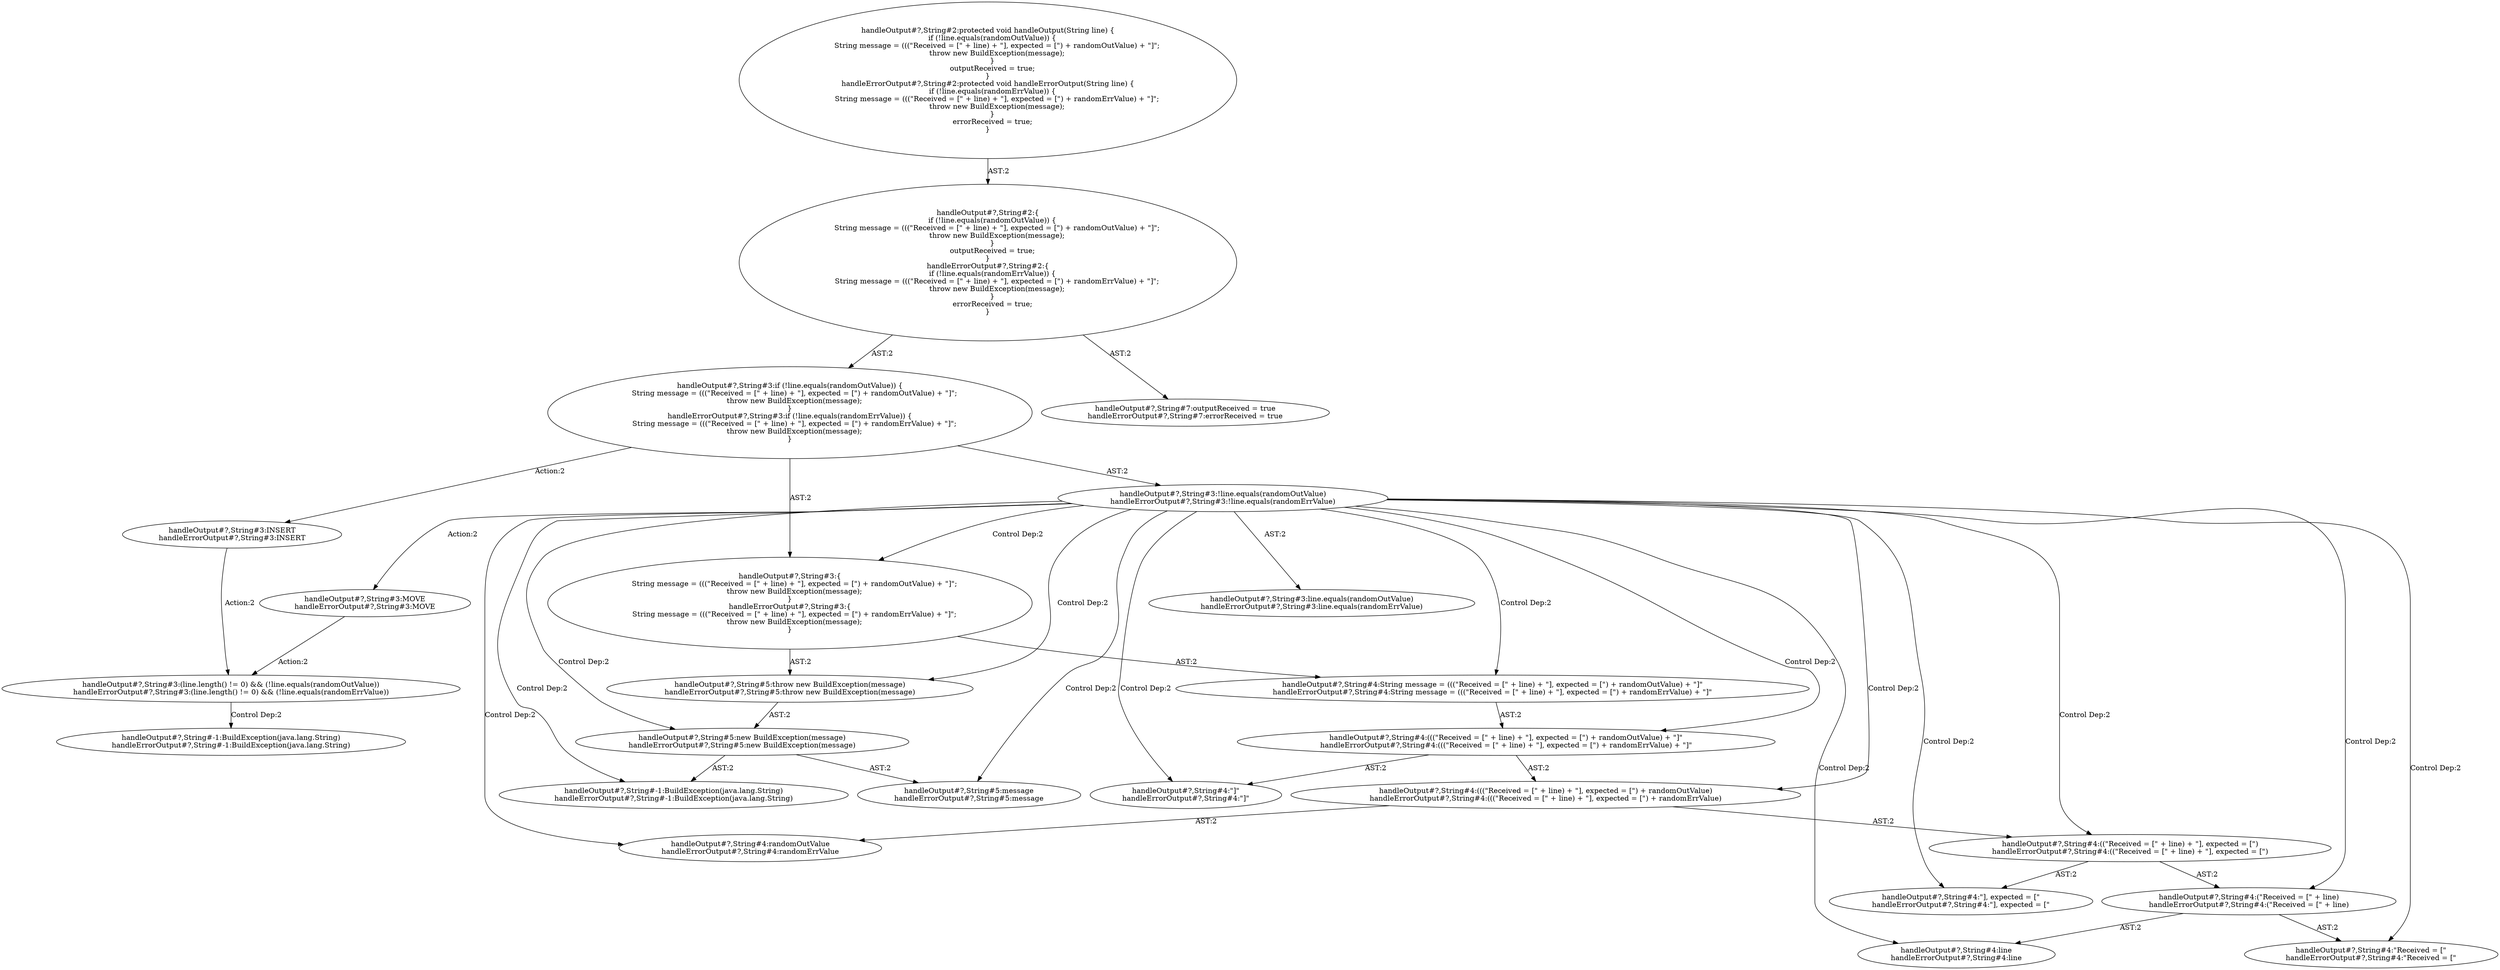 digraph "Pattern" {
0 [label="handleOutput#?,String#3:INSERT
handleErrorOutput#?,String#3:INSERT" shape=ellipse]
1 [label="handleOutput#?,String#3:if (!line.equals(randomOutValue)) \{
    String message = (((\"Received = [\" + line) + \"], expected = [\") + randomOutValue) + \"]\";
    throw new BuildException(message);
\}
handleErrorOutput#?,String#3:if (!line.equals(randomErrValue)) \{
    String message = (((\"Received = [\" + line) + \"], expected = [\") + randomErrValue) + \"]\";
    throw new BuildException(message);
\}" shape=ellipse]
2 [label="handleOutput#?,String#2:\{
    if (!line.equals(randomOutValue)) \{
        String message = (((\"Received = [\" + line) + \"], expected = [\") + randomOutValue) + \"]\";
        throw new BuildException(message);
    \}
    outputReceived = true;
\}
handleErrorOutput#?,String#2:\{
    if (!line.equals(randomErrValue)) \{
        String message = (((\"Received = [\" + line) + \"], expected = [\") + randomErrValue) + \"]\";
        throw new BuildException(message);
    \}
    errorReceived = true;
\}" shape=ellipse]
3 [label="handleOutput#?,String#2:protected void handleOutput(String line) \{
    if (!line.equals(randomOutValue)) \{
        String message = (((\"Received = [\" + line) + \"], expected = [\") + randomOutValue) + \"]\";
        throw new BuildException(message);
    \}
    outputReceived = true;
\}
handleErrorOutput#?,String#2:protected void handleErrorOutput(String line) \{
    if (!line.equals(randomErrValue)) \{
        String message = (((\"Received = [\" + line) + \"], expected = [\") + randomErrValue) + \"]\";
        throw new BuildException(message);
    \}
    errorReceived = true;
\}" shape=ellipse]
4 [label="handleOutput#?,String#7:outputReceived = true
handleErrorOutput#?,String#7:errorReceived = true" shape=ellipse]
5 [label="handleOutput#?,String#3:!line.equals(randomOutValue)
handleErrorOutput#?,String#3:!line.equals(randomErrValue)" shape=ellipse]
6 [label="handleOutput#?,String#3:line.equals(randomOutValue)
handleErrorOutput#?,String#3:line.equals(randomErrValue)" shape=ellipse]
7 [label="handleOutput#?,String#3:\{
    String message = (((\"Received = [\" + line) + \"], expected = [\") + randomOutValue) + \"]\";
    throw new BuildException(message);
\}
handleErrorOutput#?,String#3:\{
    String message = (((\"Received = [\" + line) + \"], expected = [\") + randomErrValue) + \"]\";
    throw new BuildException(message);
\}" shape=ellipse]
8 [label="handleOutput#?,String#4:String message = (((\"Received = [\" + line) + \"], expected = [\") + randomOutValue) + \"]\"
handleErrorOutput#?,String#4:String message = (((\"Received = [\" + line) + \"], expected = [\") + randomErrValue) + \"]\"" shape=ellipse]
9 [label="handleOutput#?,String#4:(((\"Received = [\" + line) + \"], expected = [\") + randomOutValue) + \"]\"
handleErrorOutput#?,String#4:(((\"Received = [\" + line) + \"], expected = [\") + randomErrValue) + \"]\"" shape=ellipse]
10 [label="handleOutput#?,String#4:(((\"Received = [\" + line) + \"], expected = [\") + randomOutValue)
handleErrorOutput#?,String#4:(((\"Received = [\" + line) + \"], expected = [\") + randomErrValue)" shape=ellipse]
11 [label="handleOutput#?,String#4:((\"Received = [\" + line) + \"], expected = [\")
handleErrorOutput#?,String#4:((\"Received = [\" + line) + \"], expected = [\")" shape=ellipse]
12 [label="handleOutput#?,String#4:(\"Received = [\" + line)
handleErrorOutput#?,String#4:(\"Received = [\" + line)" shape=ellipse]
13 [label="handleOutput#?,String#4:\"Received = [\"
handleErrorOutput#?,String#4:\"Received = [\"" shape=ellipse]
14 [label="handleOutput#?,String#4:line
handleErrorOutput#?,String#4:line" shape=ellipse]
15 [label="handleOutput#?,String#4:\"], expected = [\"
handleErrorOutput#?,String#4:\"], expected = [\"" shape=ellipse]
16 [label="handleOutput#?,String#4:randomOutValue
handleErrorOutput#?,String#4:randomErrValue" shape=ellipse]
17 [label="handleOutput#?,String#4:\"]\"
handleErrorOutput#?,String#4:\"]\"" shape=ellipse]
18 [label="handleOutput#?,String#5:throw new BuildException(message)
handleErrorOutput#?,String#5:throw new BuildException(message)" shape=ellipse]
19 [label="handleOutput#?,String#5:new BuildException(message)
handleErrorOutput#?,String#5:new BuildException(message)" shape=ellipse]
20 [label="handleOutput#?,String#-1:BuildException(java.lang.String)
handleErrorOutput#?,String#-1:BuildException(java.lang.String)" shape=ellipse]
21 [label="handleOutput#?,String#5:message
handleErrorOutput#?,String#5:message" shape=ellipse]
22 [label="handleOutput#?,String#3:MOVE
handleErrorOutput#?,String#3:MOVE" shape=ellipse]
23 [label="handleOutput#?,String#3:(line.length() != 0) && (!line.equals(randomOutValue))
handleErrorOutput#?,String#3:(line.length() != 0) && (!line.equals(randomErrValue))" shape=ellipse]
24 [label="handleOutput#?,String#-1:BuildException(java.lang.String)
handleErrorOutput#?,String#-1:BuildException(java.lang.String)" shape=ellipse]
0 -> 23 [label="Action:2"];
1 -> 0 [label="Action:2"];
1 -> 5 [label="AST:2"];
1 -> 7 [label="AST:2"];
2 -> 1 [label="AST:2"];
2 -> 4 [label="AST:2"];
3 -> 2 [label="AST:2"];
5 -> 6 [label="AST:2"];
5 -> 7 [label="Control Dep:2"];
5 -> 8 [label="Control Dep:2"];
5 -> 9 [label="Control Dep:2"];
5 -> 10 [label="Control Dep:2"];
5 -> 11 [label="Control Dep:2"];
5 -> 12 [label="Control Dep:2"];
5 -> 13 [label="Control Dep:2"];
5 -> 14 [label="Control Dep:2"];
5 -> 15 [label="Control Dep:2"];
5 -> 16 [label="Control Dep:2"];
5 -> 17 [label="Control Dep:2"];
5 -> 18 [label="Control Dep:2"];
5 -> 19 [label="Control Dep:2"];
5 -> 20 [label="Control Dep:2"];
5 -> 21 [label="Control Dep:2"];
5 -> 22 [label="Action:2"];
7 -> 8 [label="AST:2"];
7 -> 18 [label="AST:2"];
8 -> 9 [label="AST:2"];
9 -> 10 [label="AST:2"];
9 -> 17 [label="AST:2"];
10 -> 11 [label="AST:2"];
10 -> 16 [label="AST:2"];
11 -> 12 [label="AST:2"];
11 -> 15 [label="AST:2"];
12 -> 13 [label="AST:2"];
12 -> 14 [label="AST:2"];
18 -> 19 [label="AST:2"];
19 -> 20 [label="AST:2"];
19 -> 21 [label="AST:2"];
22 -> 23 [label="Action:2"];
23 -> 24 [label="Control Dep:2"];
}